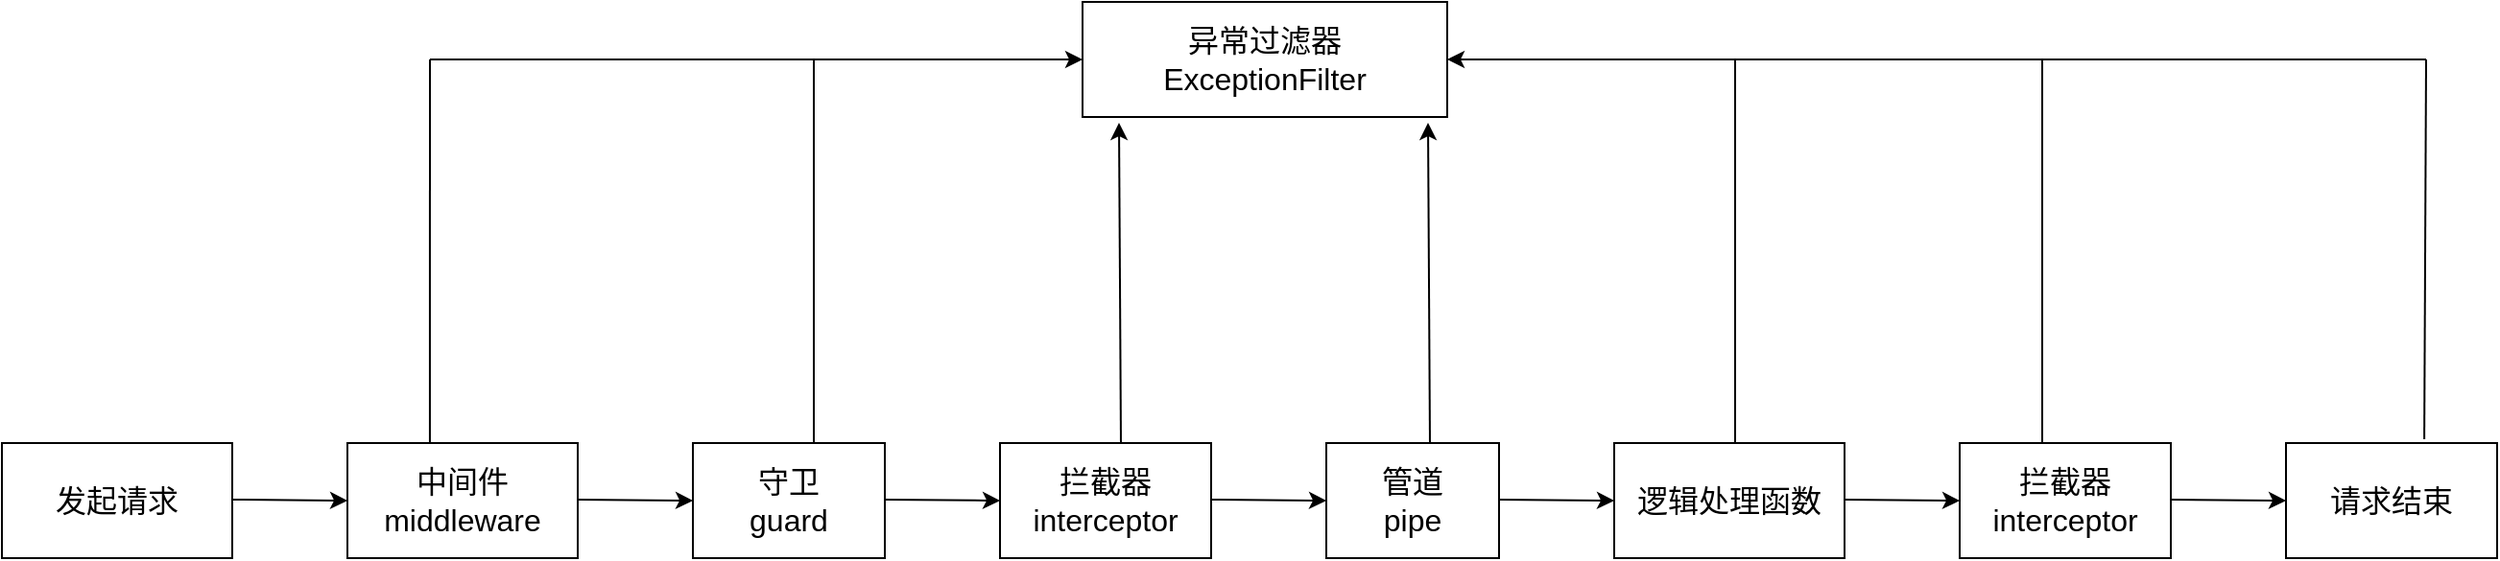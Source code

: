 <mxfile version="24.6.0" type="github">
  <diagram name="第 1 页" id="iz8pMx9qGxxg1Y20zPy3">
    <mxGraphModel dx="2074" dy="1020" grid="1" gridSize="10" guides="1" tooltips="1" connect="1" arrows="1" fold="1" page="1" pageScale="1" pageWidth="1654" pageHeight="2336" math="0" shadow="0">
      <root>
        <mxCell id="0" />
        <mxCell id="1" parent="0" />
        <mxCell id="36KRRXkwPkqUFNlh7c3s-1" value="发起请求" style="rounded=0;whiteSpace=wrap;html=1;fontSize=16;" parent="1" vertex="1">
          <mxGeometry x="177" y="440" width="120" height="60" as="geometry" />
        </mxCell>
        <mxCell id="YtpM84ByEBrjSzoxrgh0-1" value="中间件&lt;div&gt;middleware&lt;/div&gt;" style="rounded=0;whiteSpace=wrap;html=1;fontSize=16;" vertex="1" parent="1">
          <mxGeometry x="357" y="440" width="120" height="60" as="geometry" />
        </mxCell>
        <mxCell id="YtpM84ByEBrjSzoxrgh0-2" value="拦截器&lt;div&gt;interceptor&lt;/div&gt;" style="rounded=0;whiteSpace=wrap;html=1;fontSize=16;" vertex="1" parent="1">
          <mxGeometry x="697" y="440" width="110" height="60" as="geometry" />
        </mxCell>
        <mxCell id="YtpM84ByEBrjSzoxrgh0-3" value="管道&lt;div&gt;&lt;span style=&quot;background-color: initial;&quot;&gt;pipe&lt;/span&gt;&lt;/div&gt;" style="rounded=0;whiteSpace=wrap;html=1;fontSize=16;" vertex="1" parent="1">
          <mxGeometry x="867" y="440" width="90" height="60" as="geometry" />
        </mxCell>
        <mxCell id="YtpM84ByEBrjSzoxrgh0-4" value="逻辑处理函数" style="rounded=0;whiteSpace=wrap;html=1;fontSize=16;" vertex="1" parent="1">
          <mxGeometry x="1017" y="440" width="120" height="60" as="geometry" />
        </mxCell>
        <mxCell id="YtpM84ByEBrjSzoxrgh0-5" value="请求结束" style="rounded=0;whiteSpace=wrap;html=1;fontSize=16;" vertex="1" parent="1">
          <mxGeometry x="1367" y="440" width="110" height="60" as="geometry" />
        </mxCell>
        <mxCell id="YtpM84ByEBrjSzoxrgh0-6" value="守卫&lt;div&gt;guard&lt;/div&gt;" style="rounded=0;whiteSpace=wrap;html=1;fontSize=16;" vertex="1" parent="1">
          <mxGeometry x="537" y="440" width="100" height="60" as="geometry" />
        </mxCell>
        <mxCell id="YtpM84ByEBrjSzoxrgh0-7" value="异常过滤器&lt;div&gt;ExceptionFilter&lt;/div&gt;" style="rounded=0;whiteSpace=wrap;html=1;fontSize=16;" vertex="1" parent="1">
          <mxGeometry x="740" y="210" width="190" height="60" as="geometry" />
        </mxCell>
        <mxCell id="YtpM84ByEBrjSzoxrgh0-8" value="" style="endArrow=classic;html=1;rounded=0;" edge="1" parent="1">
          <mxGeometry width="50" height="50" relative="1" as="geometry">
            <mxPoint x="297" y="469.5" as="sourcePoint" />
            <mxPoint x="357" y="470" as="targetPoint" />
          </mxGeometry>
        </mxCell>
        <mxCell id="YtpM84ByEBrjSzoxrgh0-12" value="" style="endArrow=classic;html=1;rounded=0;" edge="1" parent="1">
          <mxGeometry width="50" height="50" relative="1" as="geometry">
            <mxPoint x="477" y="469.5" as="sourcePoint" />
            <mxPoint x="537" y="470" as="targetPoint" />
          </mxGeometry>
        </mxCell>
        <mxCell id="YtpM84ByEBrjSzoxrgh0-13" value="" style="endArrow=classic;html=1;rounded=0;" edge="1" parent="1">
          <mxGeometry width="50" height="50" relative="1" as="geometry">
            <mxPoint x="637" y="469.5" as="sourcePoint" />
            <mxPoint x="697" y="470" as="targetPoint" />
          </mxGeometry>
        </mxCell>
        <mxCell id="YtpM84ByEBrjSzoxrgh0-14" value="" style="endArrow=classic;html=1;rounded=0;" edge="1" parent="1">
          <mxGeometry width="50" height="50" relative="1" as="geometry">
            <mxPoint x="807" y="469.5" as="sourcePoint" />
            <mxPoint x="867" y="470" as="targetPoint" />
          </mxGeometry>
        </mxCell>
        <mxCell id="YtpM84ByEBrjSzoxrgh0-15" value="" style="endArrow=classic;html=1;rounded=0;" edge="1" parent="1">
          <mxGeometry width="50" height="50" relative="1" as="geometry">
            <mxPoint x="957" y="469.5" as="sourcePoint" />
            <mxPoint x="1017" y="470" as="targetPoint" />
          </mxGeometry>
        </mxCell>
        <mxCell id="YtpM84ByEBrjSzoxrgh0-16" value="" style="endArrow=classic;html=1;rounded=0;" edge="1" parent="1">
          <mxGeometry width="50" height="50" relative="1" as="geometry">
            <mxPoint x="1137" y="469.5" as="sourcePoint" />
            <mxPoint x="1197" y="470" as="targetPoint" />
          </mxGeometry>
        </mxCell>
        <mxCell id="YtpM84ByEBrjSzoxrgh0-17" value="拦截器&lt;div&gt;interceptor&lt;/div&gt;" style="rounded=0;whiteSpace=wrap;html=1;fontSize=16;" vertex="1" parent="1">
          <mxGeometry x="1197" y="440" width="110" height="60" as="geometry" />
        </mxCell>
        <mxCell id="YtpM84ByEBrjSzoxrgh0-19" value="" style="endArrow=classic;html=1;rounded=0;" edge="1" parent="1">
          <mxGeometry width="50" height="50" relative="1" as="geometry">
            <mxPoint x="1307" y="469.5" as="sourcePoint" />
            <mxPoint x="1367" y="470" as="targetPoint" />
          </mxGeometry>
        </mxCell>
        <mxCell id="YtpM84ByEBrjSzoxrgh0-21" value="" style="endArrow=classic;html=1;rounded=0;entryX=0.1;entryY=1.05;entryDx=0;entryDy=0;entryPerimeter=0;" edge="1" parent="1" target="YtpM84ByEBrjSzoxrgh0-7">
          <mxGeometry width="50" height="50" relative="1" as="geometry">
            <mxPoint x="760" y="440" as="sourcePoint" />
            <mxPoint x="768.5" y="280" as="targetPoint" />
          </mxGeometry>
        </mxCell>
        <mxCell id="YtpM84ByEBrjSzoxrgh0-22" value="" style="endArrow=classic;html=1;rounded=0;entryX=0.1;entryY=1.05;entryDx=0;entryDy=0;entryPerimeter=0;" edge="1" parent="1">
          <mxGeometry width="50" height="50" relative="1" as="geometry">
            <mxPoint x="921" y="440" as="sourcePoint" />
            <mxPoint x="920" y="273" as="targetPoint" />
          </mxGeometry>
        </mxCell>
        <mxCell id="YtpM84ByEBrjSzoxrgh0-24" value="" style="endArrow=classic;html=1;rounded=0;entryX=1;entryY=0.5;entryDx=0;entryDy=0;" edge="1" parent="1" target="YtpM84ByEBrjSzoxrgh0-7">
          <mxGeometry width="50" height="50" relative="1" as="geometry">
            <mxPoint x="1440" y="240" as="sourcePoint" />
            <mxPoint x="1440" y="215" as="targetPoint" />
          </mxGeometry>
        </mxCell>
        <mxCell id="YtpM84ByEBrjSzoxrgh0-25" value="" style="endArrow=none;html=1;rounded=0;exitX=0.655;exitY=-0.033;exitDx=0;exitDy=0;exitPerimeter=0;" edge="1" parent="1" source="YtpM84ByEBrjSzoxrgh0-5">
          <mxGeometry width="50" height="50" relative="1" as="geometry">
            <mxPoint x="1390" y="290" as="sourcePoint" />
            <mxPoint x="1440" y="240" as="targetPoint" />
          </mxGeometry>
        </mxCell>
        <mxCell id="YtpM84ByEBrjSzoxrgh0-26" value="" style="endArrow=classic;html=1;rounded=0;" edge="1" parent="1">
          <mxGeometry width="50" height="50" relative="1" as="geometry">
            <mxPoint x="400" y="240" as="sourcePoint" />
            <mxPoint x="740" y="240" as="targetPoint" />
          </mxGeometry>
        </mxCell>
        <mxCell id="YtpM84ByEBrjSzoxrgh0-27" value="" style="endArrow=none;html=1;rounded=0;exitX=0.358;exitY=0;exitDx=0;exitDy=0;exitPerimeter=0;" edge="1" parent="1" source="YtpM84ByEBrjSzoxrgh0-1">
          <mxGeometry width="50" height="50" relative="1" as="geometry">
            <mxPoint x="400" y="430" as="sourcePoint" />
            <mxPoint x="400" y="240" as="targetPoint" />
          </mxGeometry>
        </mxCell>
        <mxCell id="YtpM84ByEBrjSzoxrgh0-28" value="" style="endArrow=none;html=1;rounded=0;exitX=0.63;exitY=0;exitDx=0;exitDy=0;exitPerimeter=0;" edge="1" parent="1" source="YtpM84ByEBrjSzoxrgh0-6">
          <mxGeometry width="50" height="50" relative="1" as="geometry">
            <mxPoint x="550" y="290" as="sourcePoint" />
            <mxPoint x="600" y="240" as="targetPoint" />
            <Array as="points">
              <mxPoint x="600" y="340" />
            </Array>
          </mxGeometry>
        </mxCell>
        <mxCell id="YtpM84ByEBrjSzoxrgh0-29" value="" style="endArrow=none;html=1;rounded=0;exitX=0.63;exitY=0;exitDx=0;exitDy=0;exitPerimeter=0;" edge="1" parent="1">
          <mxGeometry width="50" height="50" relative="1" as="geometry">
            <mxPoint x="1080" y="440" as="sourcePoint" />
            <mxPoint x="1080" y="240" as="targetPoint" />
            <Array as="points">
              <mxPoint x="1080" y="340" />
            </Array>
          </mxGeometry>
        </mxCell>
        <mxCell id="YtpM84ByEBrjSzoxrgh0-30" value="" style="endArrow=none;html=1;rounded=0;exitX=0.63;exitY=0;exitDx=0;exitDy=0;exitPerimeter=0;" edge="1" parent="1">
          <mxGeometry width="50" height="50" relative="1" as="geometry">
            <mxPoint x="1240" y="440" as="sourcePoint" />
            <mxPoint x="1240" y="240" as="targetPoint" />
            <Array as="points">
              <mxPoint x="1240" y="340" />
            </Array>
          </mxGeometry>
        </mxCell>
      </root>
    </mxGraphModel>
  </diagram>
</mxfile>
